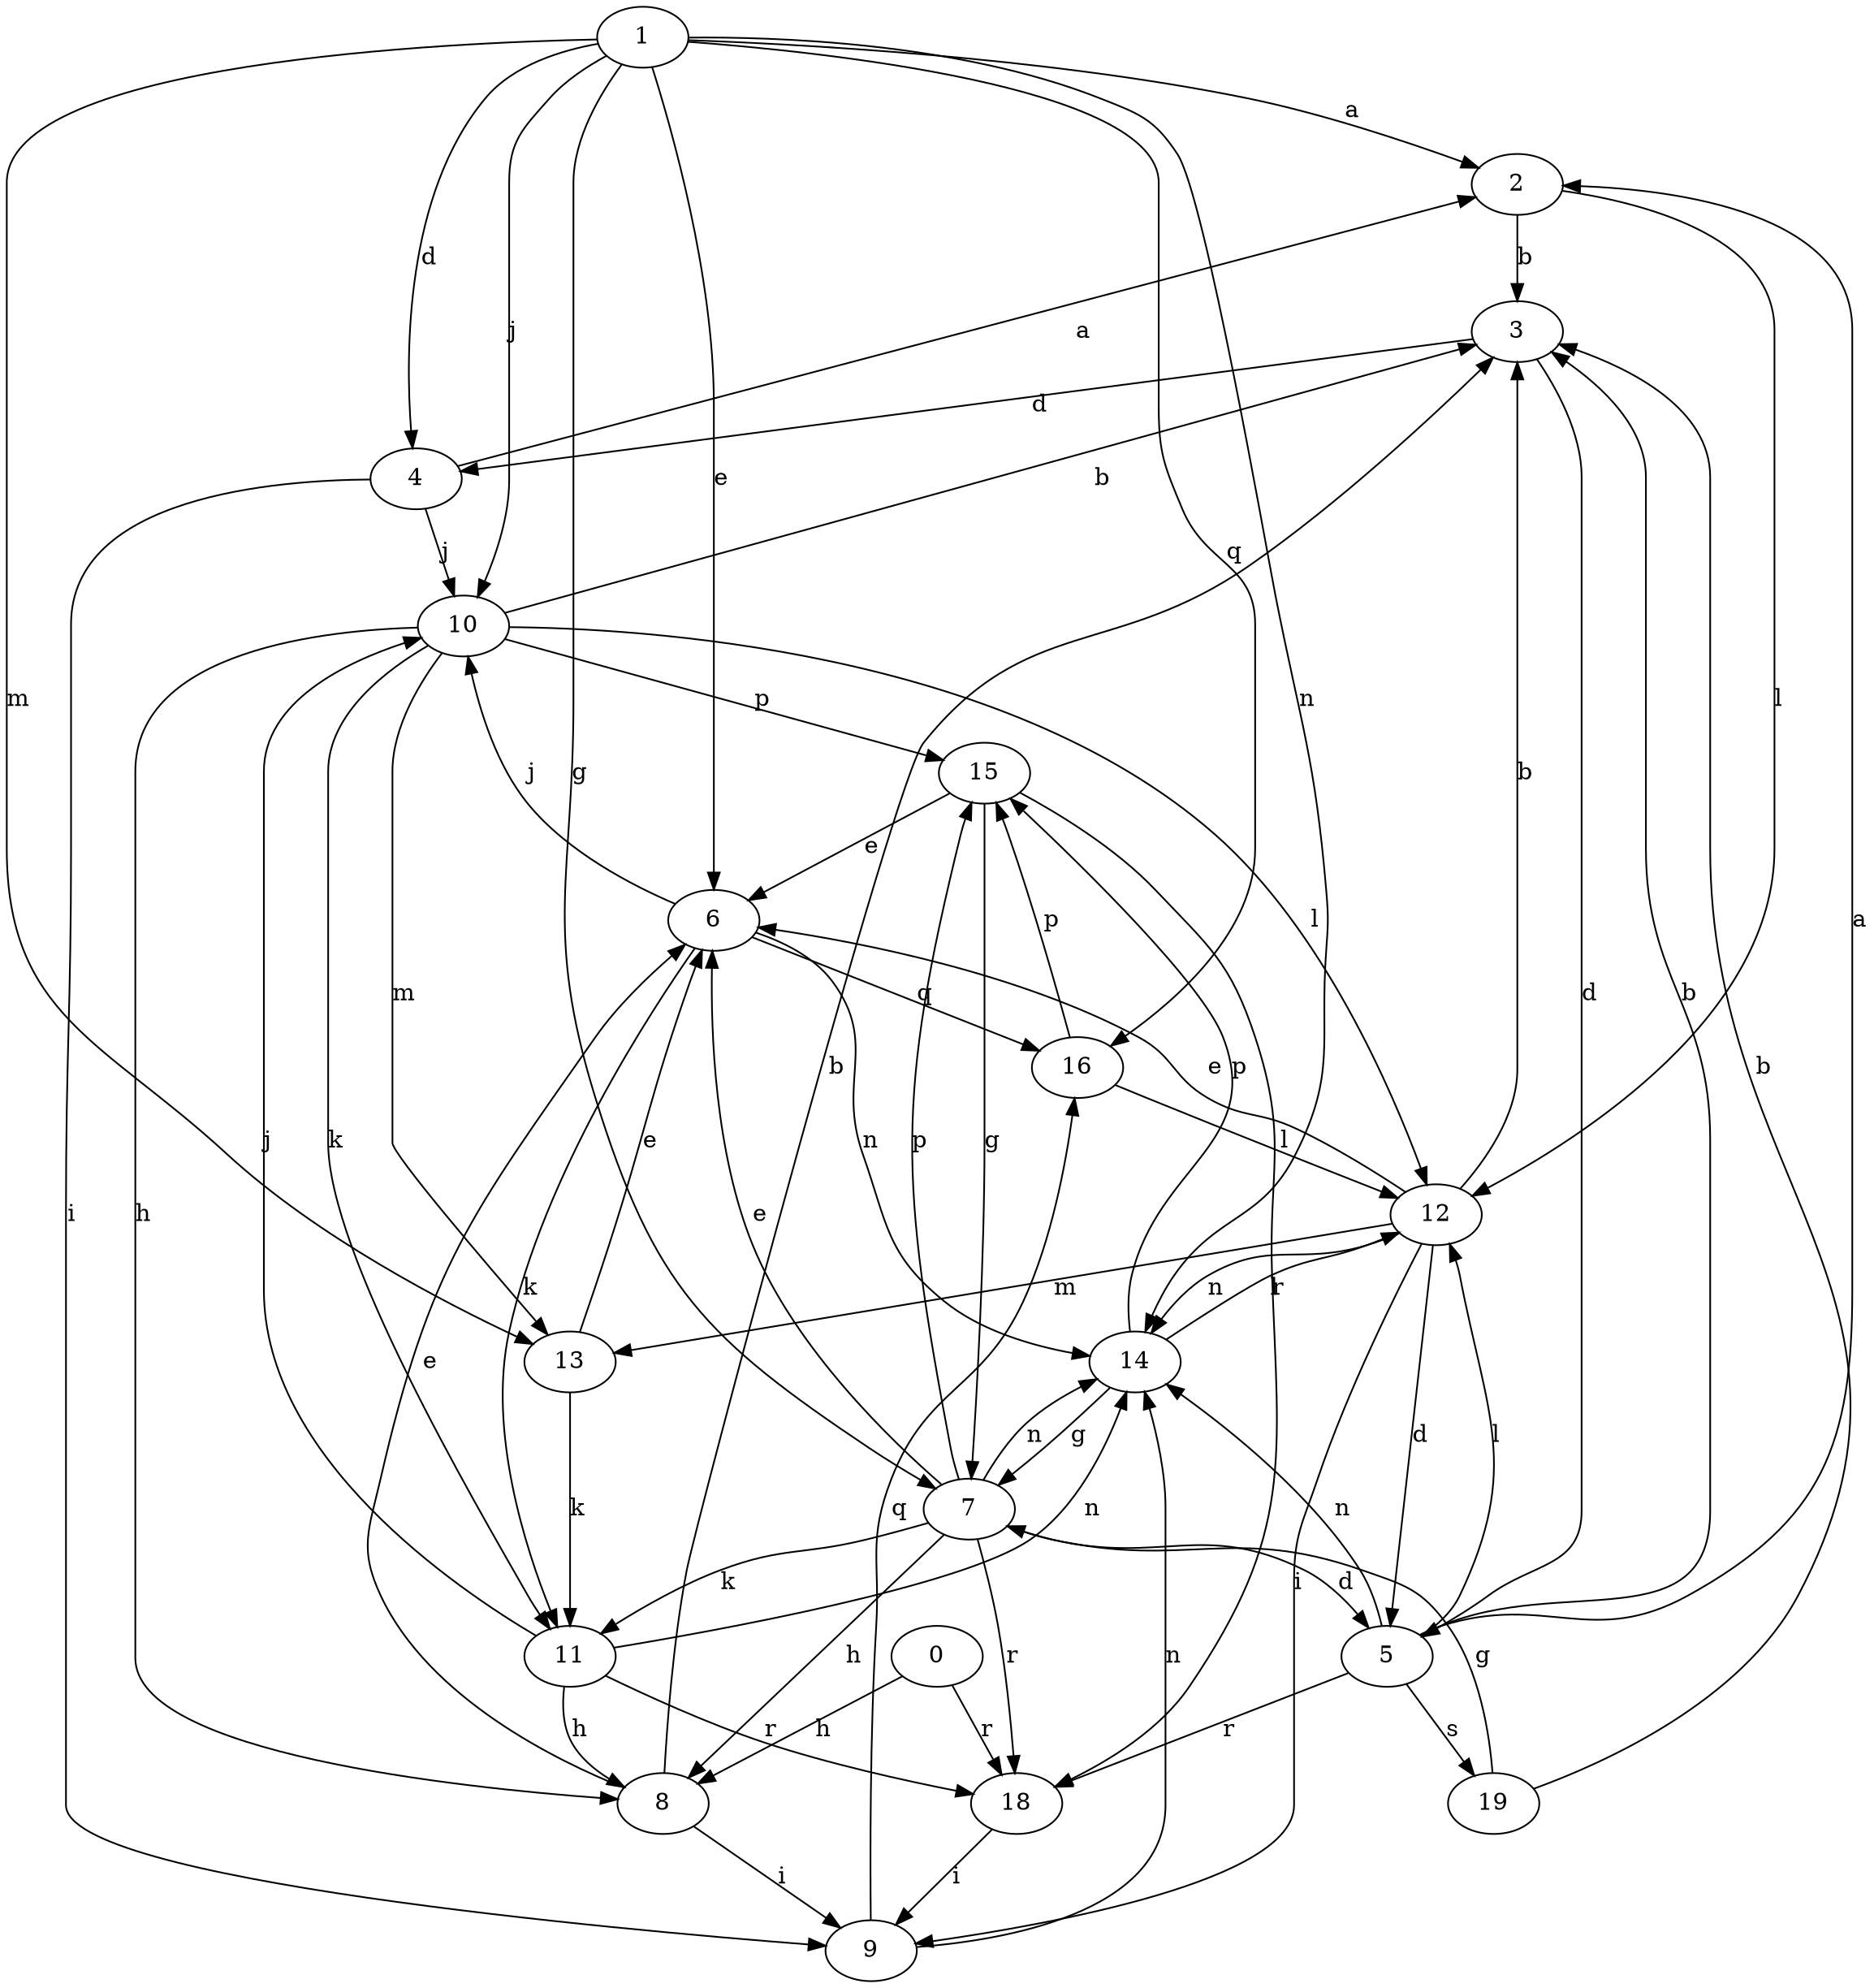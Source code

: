 strict digraph  {
1;
2;
3;
4;
5;
6;
7;
8;
9;
0;
10;
11;
12;
13;
14;
15;
16;
18;
19;
1 -> 2  [label=a];
1 -> 4  [label=d];
1 -> 6  [label=e];
1 -> 7  [label=g];
1 -> 10  [label=j];
1 -> 13  [label=m];
1 -> 14  [label=n];
1 -> 16  [label=q];
2 -> 3  [label=b];
2 -> 12  [label=l];
3 -> 4  [label=d];
3 -> 5  [label=d];
4 -> 2  [label=a];
4 -> 9  [label=i];
4 -> 10  [label=j];
5 -> 2  [label=a];
5 -> 3  [label=b];
5 -> 12  [label=l];
5 -> 14  [label=n];
5 -> 18  [label=r];
5 -> 19  [label=s];
6 -> 10  [label=j];
6 -> 11  [label=k];
6 -> 14  [label=n];
6 -> 16  [label=q];
7 -> 5  [label=d];
7 -> 6  [label=e];
7 -> 8  [label=h];
7 -> 11  [label=k];
7 -> 14  [label=n];
7 -> 15  [label=p];
7 -> 18  [label=r];
8 -> 3  [label=b];
8 -> 6  [label=e];
8 -> 9  [label=i];
9 -> 14  [label=n];
9 -> 16  [label=q];
0 -> 8  [label=h];
0 -> 18  [label=r];
10 -> 3  [label=b];
10 -> 8  [label=h];
10 -> 11  [label=k];
10 -> 12  [label=l];
10 -> 13  [label=m];
10 -> 15  [label=p];
11 -> 8  [label=h];
11 -> 10  [label=j];
11 -> 14  [label=n];
11 -> 18  [label=r];
12 -> 3  [label=b];
12 -> 5  [label=d];
12 -> 6  [label=e];
12 -> 9  [label=i];
12 -> 13  [label=m];
12 -> 14  [label=n];
13 -> 6  [label=e];
13 -> 11  [label=k];
14 -> 7  [label=g];
14 -> 12  [label=l];
14 -> 15  [label=p];
15 -> 6  [label=e];
15 -> 7  [label=g];
15 -> 18  [label=r];
16 -> 12  [label=l];
16 -> 15  [label=p];
18 -> 9  [label=i];
19 -> 3  [label=b];
19 -> 7  [label=g];
}
